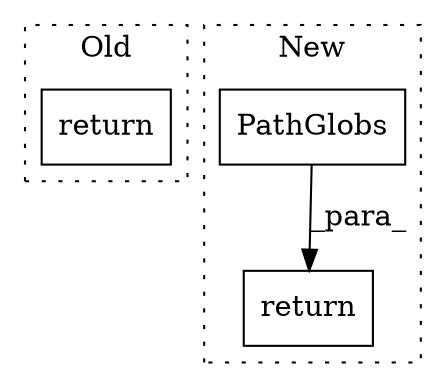 digraph G {
subgraph cluster0 {
1 [label="return" a="41" s="10427" l="7" shape="box"];
label = "Old";
style="dotted";
}
subgraph cluster1 {
2 [label="PathGlobs" a="32" s="10480,10780" l="10,1" shape="box"];
3 [label="return" a="41" s="10473" l="7" shape="box"];
label = "New";
style="dotted";
}
2 -> 3 [label="_para_"];
}